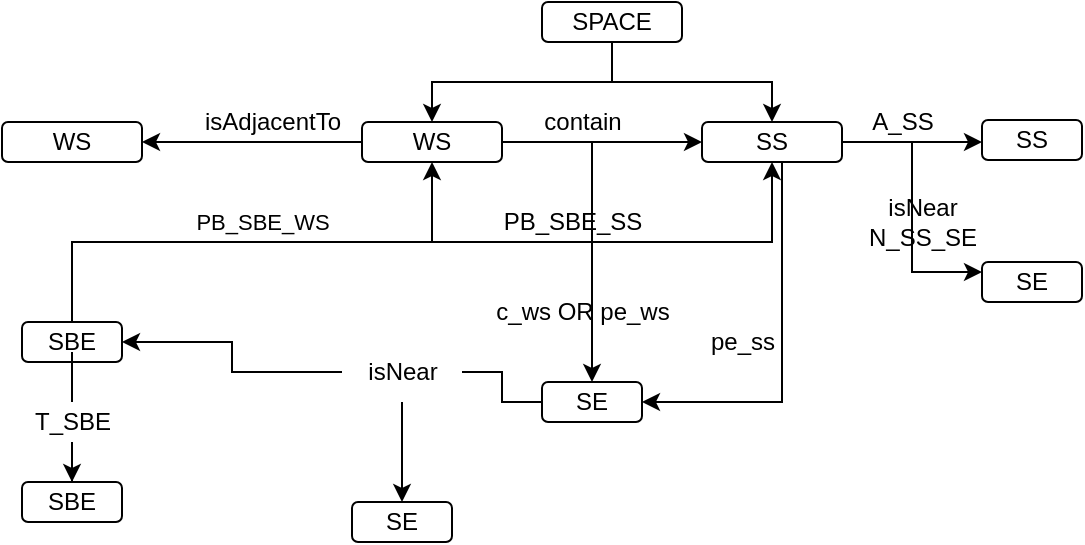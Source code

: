 <mxfile version="20.3.6" type="github">
  <diagram id="ErELyyqygcINiiQIH1-W" name="Page-1">
    <mxGraphModel dx="781" dy="468" grid="1" gridSize="10" guides="1" tooltips="1" connect="1" arrows="1" fold="1" page="1" pageScale="1" pageWidth="850" pageHeight="1100" math="0" shadow="0">
      <root>
        <mxCell id="0" />
        <mxCell id="1" parent="0" />
        <mxCell id="77EVrss8l8WVVtNGQK68-9" style="edgeStyle=orthogonalEdgeStyle;rounded=0;orthogonalLoop=1;jettySize=auto;html=1;entryX=0.5;entryY=0;entryDx=0;entryDy=0;" parent="1" source="77EVrss8l8WVVtNGQK68-1" target="77EVrss8l8WVVtNGQK68-3" edge="1">
          <mxGeometry relative="1" as="geometry">
            <Array as="points">
              <mxPoint x="425" y="80" />
              <mxPoint x="335" y="80" />
            </Array>
          </mxGeometry>
        </mxCell>
        <mxCell id="77EVrss8l8WVVtNGQK68-10" style="edgeStyle=orthogonalEdgeStyle;rounded=0;orthogonalLoop=1;jettySize=auto;html=1;entryX=0.5;entryY=0;entryDx=0;entryDy=0;" parent="1" source="77EVrss8l8WVVtNGQK68-1" target="77EVrss8l8WVVtNGQK68-2" edge="1">
          <mxGeometry relative="1" as="geometry">
            <Array as="points">
              <mxPoint x="425" y="80" />
              <mxPoint x="505" y="80" />
            </Array>
          </mxGeometry>
        </mxCell>
        <mxCell id="77EVrss8l8WVVtNGQK68-1" value="SPACE" style="rounded=1;whiteSpace=wrap;html=1;" parent="1" vertex="1">
          <mxGeometry x="390" y="40" width="70" height="20" as="geometry" />
        </mxCell>
        <mxCell id="77EVrss8l8WVVtNGQK68-17" style="edgeStyle=orthogonalEdgeStyle;rounded=0;orthogonalLoop=1;jettySize=auto;html=1;" parent="1" source="77EVrss8l8WVVtNGQK68-2" edge="1">
          <mxGeometry relative="1" as="geometry">
            <mxPoint x="610" y="110" as="targetPoint" />
          </mxGeometry>
        </mxCell>
        <mxCell id="77EVrss8l8WVVtNGQK68-20" style="edgeStyle=orthogonalEdgeStyle;rounded=0;orthogonalLoop=1;jettySize=auto;html=1;entryX=0;entryY=0.25;entryDx=0;entryDy=0;" parent="1" source="77EVrss8l8WVVtNGQK68-2" target="77EVrss8l8WVVtNGQK68-22" edge="1">
          <mxGeometry relative="1" as="geometry">
            <mxPoint x="530" y="180" as="targetPoint" />
          </mxGeometry>
        </mxCell>
        <mxCell id="77EVrss8l8WVVtNGQK68-41" style="edgeStyle=orthogonalEdgeStyle;rounded=0;orthogonalLoop=1;jettySize=auto;html=1;entryX=1;entryY=0.5;entryDx=0;entryDy=0;" parent="1" source="77EVrss8l8WVVtNGQK68-2" target="77EVrss8l8WVVtNGQK68-37" edge="1">
          <mxGeometry relative="1" as="geometry">
            <Array as="points">
              <mxPoint x="510" y="240" />
            </Array>
          </mxGeometry>
        </mxCell>
        <mxCell id="77EVrss8l8WVVtNGQK68-2" value="SS" style="rounded=1;whiteSpace=wrap;html=1;" parent="1" vertex="1">
          <mxGeometry x="470" y="100" width="70" height="20" as="geometry" />
        </mxCell>
        <mxCell id="77EVrss8l8WVVtNGQK68-11" style="edgeStyle=orthogonalEdgeStyle;rounded=0;orthogonalLoop=1;jettySize=auto;html=1;entryX=0;entryY=0.5;entryDx=0;entryDy=0;" parent="1" source="77EVrss8l8WVVtNGQK68-3" target="77EVrss8l8WVVtNGQK68-2" edge="1">
          <mxGeometry relative="1" as="geometry" />
        </mxCell>
        <mxCell id="77EVrss8l8WVVtNGQK68-14" style="edgeStyle=orthogonalEdgeStyle;rounded=0;orthogonalLoop=1;jettySize=auto;html=1;entryX=1;entryY=0.5;entryDx=0;entryDy=0;" parent="1" source="77EVrss8l8WVVtNGQK68-3" target="77EVrss8l8WVVtNGQK68-13" edge="1">
          <mxGeometry relative="1" as="geometry" />
        </mxCell>
        <mxCell id="77EVrss8l8WVVtNGQK68-39" style="edgeStyle=orthogonalEdgeStyle;rounded=0;orthogonalLoop=1;jettySize=auto;html=1;" parent="1" source="77EVrss8l8WVVtNGQK68-3" target="77EVrss8l8WVVtNGQK68-37" edge="1">
          <mxGeometry relative="1" as="geometry" />
        </mxCell>
        <mxCell id="77EVrss8l8WVVtNGQK68-3" value="WS" style="rounded=1;whiteSpace=wrap;html=1;" parent="1" vertex="1">
          <mxGeometry x="300" y="100" width="70" height="20" as="geometry" />
        </mxCell>
        <mxCell id="77EVrss8l8WVVtNGQK68-12" value="contain" style="text;html=1;align=center;verticalAlign=middle;resizable=0;points=[];autosize=1;strokeColor=none;fillColor=none;" parent="1" vertex="1">
          <mxGeometry x="380" y="85" width="60" height="30" as="geometry" />
        </mxCell>
        <mxCell id="77EVrss8l8WVVtNGQK68-13" value="WS" style="rounded=1;whiteSpace=wrap;html=1;" parent="1" vertex="1">
          <mxGeometry x="120" y="100" width="70" height="20" as="geometry" />
        </mxCell>
        <mxCell id="77EVrss8l8WVVtNGQK68-15" value="isAdjacentTo" style="text;html=1;align=center;verticalAlign=middle;resizable=0;points=[];autosize=1;strokeColor=none;fillColor=none;" parent="1" vertex="1">
          <mxGeometry x="210" y="85" width="90" height="30" as="geometry" />
        </mxCell>
        <mxCell id="77EVrss8l8WVVtNGQK68-18" value="SS" style="rounded=1;whiteSpace=wrap;html=1;" parent="1" vertex="1">
          <mxGeometry x="610" y="99" width="50" height="20" as="geometry" />
        </mxCell>
        <mxCell id="77EVrss8l8WVVtNGQK68-19" value="A_SS" style="text;html=1;align=center;verticalAlign=middle;resizable=0;points=[];autosize=1;strokeColor=none;fillColor=none;" parent="1" vertex="1">
          <mxGeometry x="545" y="85" width="50" height="30" as="geometry" />
        </mxCell>
        <mxCell id="77EVrss8l8WVVtNGQK68-22" value="SE" style="rounded=1;whiteSpace=wrap;html=1;" parent="1" vertex="1">
          <mxGeometry x="610" y="170" width="50" height="20" as="geometry" />
        </mxCell>
        <mxCell id="77EVrss8l8WVVtNGQK68-23" value="isNear&lt;br&gt;N_SS_SE" style="text;html=1;align=center;verticalAlign=middle;resizable=0;points=[];autosize=1;strokeColor=none;fillColor=none;" parent="1" vertex="1">
          <mxGeometry x="540" y="130" width="80" height="40" as="geometry" />
        </mxCell>
        <mxCell id="77EVrss8l8WVVtNGQK68-27" style="edgeStyle=orthogonalEdgeStyle;rounded=0;orthogonalLoop=1;jettySize=auto;html=1;entryX=0.5;entryY=1;entryDx=0;entryDy=0;" parent="1" source="77EVrss8l8WVVtNGQK68-26" target="77EVrss8l8WVVtNGQK68-3" edge="1">
          <mxGeometry relative="1" as="geometry">
            <Array as="points">
              <mxPoint x="155" y="160" />
              <mxPoint x="335" y="160" />
            </Array>
          </mxGeometry>
        </mxCell>
        <mxCell id="77EVrss8l8WVVtNGQK68-28" value="PB_SBE_WS" style="edgeLabel;html=1;align=center;verticalAlign=middle;resizable=0;points=[];" parent="77EVrss8l8WVVtNGQK68-27" vertex="1" connectable="0">
          <mxGeometry x="-0.269" y="9" relative="1" as="geometry">
            <mxPoint x="40" y="-1" as="offset" />
          </mxGeometry>
        </mxCell>
        <mxCell id="77EVrss8l8WVVtNGQK68-30" style="edgeStyle=orthogonalEdgeStyle;rounded=0;orthogonalLoop=1;jettySize=auto;html=1;entryX=0.5;entryY=1;entryDx=0;entryDy=0;startArrow=none;" parent="1" source="77EVrss8l8WVVtNGQK68-31" target="77EVrss8l8WVVtNGQK68-2" edge="1">
          <mxGeometry relative="1" as="geometry">
            <Array as="points">
              <mxPoint x="155" y="160" />
              <mxPoint x="505" y="160" />
            </Array>
          </mxGeometry>
        </mxCell>
        <mxCell id="77EVrss8l8WVVtNGQK68-34" style="edgeStyle=orthogonalEdgeStyle;rounded=0;orthogonalLoop=1;jettySize=auto;html=1;entryX=0.5;entryY=0;entryDx=0;entryDy=0;startArrow=none;" parent="1" source="77EVrss8l8WVVtNGQK68-35" target="77EVrss8l8WVVtNGQK68-33" edge="1">
          <mxGeometry relative="1" as="geometry" />
        </mxCell>
        <mxCell id="77EVrss8l8WVVtNGQK68-26" value="SBE" style="rounded=1;whiteSpace=wrap;html=1;" parent="1" vertex="1">
          <mxGeometry x="130" y="200" width="50" height="20" as="geometry" />
        </mxCell>
        <mxCell id="77EVrss8l8WVVtNGQK68-31" value="PB_SBE_SS" style="text;html=1;align=center;verticalAlign=middle;resizable=0;points=[];autosize=1;strokeColor=none;fillColor=none;" parent="1" vertex="1">
          <mxGeometry x="360" y="135" width="90" height="30" as="geometry" />
        </mxCell>
        <mxCell id="77EVrss8l8WVVtNGQK68-33" value="SBE" style="rounded=1;whiteSpace=wrap;html=1;" parent="1" vertex="1">
          <mxGeometry x="130" y="280" width="50" height="20" as="geometry" />
        </mxCell>
        <mxCell id="77EVrss8l8WVVtNGQK68-35" value="T_SBE" style="text;html=1;align=center;verticalAlign=middle;resizable=0;points=[];autosize=1;strokeColor=none;fillColor=none;" parent="1" vertex="1">
          <mxGeometry x="125" y="235" width="60" height="30" as="geometry" />
        </mxCell>
        <mxCell id="77EVrss8l8WVVtNGQK68-36" value="" style="edgeStyle=orthogonalEdgeStyle;rounded=0;orthogonalLoop=1;jettySize=auto;html=1;entryX=0.5;entryY=0;entryDx=0;entryDy=0;endArrow=none;" parent="1" source="77EVrss8l8WVVtNGQK68-26" target="77EVrss8l8WVVtNGQK68-35" edge="1">
          <mxGeometry relative="1" as="geometry">
            <mxPoint x="155" y="220" as="sourcePoint" />
            <mxPoint x="155" y="280" as="targetPoint" />
          </mxGeometry>
        </mxCell>
        <mxCell id="TsVpcSHaJBfa9HHYW7ls-3" style="edgeStyle=orthogonalEdgeStyle;rounded=0;orthogonalLoop=1;jettySize=auto;html=1;entryX=1;entryY=0.5;entryDx=0;entryDy=0;startArrow=none;" parent="1" source="TsVpcSHaJBfa9HHYW7ls-4" target="77EVrss8l8WVVtNGQK68-26" edge="1">
          <mxGeometry relative="1" as="geometry" />
        </mxCell>
        <mxCell id="77EVrss8l8WVVtNGQK68-37" value="SE" style="rounded=1;whiteSpace=wrap;html=1;" parent="1" vertex="1">
          <mxGeometry x="390" y="230" width="50" height="20" as="geometry" />
        </mxCell>
        <mxCell id="77EVrss8l8WVVtNGQK68-40" value="c_ws OR pe_ws" style="text;html=1;align=center;verticalAlign=middle;resizable=0;points=[];autosize=1;strokeColor=none;fillColor=none;" parent="1" vertex="1">
          <mxGeometry x="355" y="180" width="110" height="30" as="geometry" />
        </mxCell>
        <mxCell id="TsVpcSHaJBfa9HHYW7ls-2" value="pe_ss" style="text;html=1;align=center;verticalAlign=middle;resizable=0;points=[];autosize=1;strokeColor=none;fillColor=none;" parent="1" vertex="1">
          <mxGeometry x="460" y="195" width="60" height="30" as="geometry" />
        </mxCell>
        <mxCell id="TsVpcSHaJBfa9HHYW7ls-8" style="edgeStyle=orthogonalEdgeStyle;rounded=0;orthogonalLoop=1;jettySize=auto;html=1;entryX=0.5;entryY=0;entryDx=0;entryDy=0;" parent="1" source="TsVpcSHaJBfa9HHYW7ls-4" target="TsVpcSHaJBfa9HHYW7ls-6" edge="1">
          <mxGeometry relative="1" as="geometry" />
        </mxCell>
        <mxCell id="TsVpcSHaJBfa9HHYW7ls-4" value="isNear" style="text;html=1;align=center;verticalAlign=middle;resizable=0;points=[];autosize=1;strokeColor=none;fillColor=none;" parent="1" vertex="1">
          <mxGeometry x="290" y="210" width="60" height="30" as="geometry" />
        </mxCell>
        <mxCell id="TsVpcSHaJBfa9HHYW7ls-5" value="" style="edgeStyle=orthogonalEdgeStyle;rounded=0;orthogonalLoop=1;jettySize=auto;html=1;entryX=1;entryY=0.5;entryDx=0;entryDy=0;endArrow=none;" parent="1" source="77EVrss8l8WVVtNGQK68-37" target="TsVpcSHaJBfa9HHYW7ls-4" edge="1">
          <mxGeometry relative="1" as="geometry">
            <mxPoint x="390" y="240" as="sourcePoint" />
            <mxPoint x="180" y="210" as="targetPoint" />
          </mxGeometry>
        </mxCell>
        <mxCell id="TsVpcSHaJBfa9HHYW7ls-6" value="SE" style="rounded=1;whiteSpace=wrap;html=1;" parent="1" vertex="1">
          <mxGeometry x="295" y="290" width="50" height="20" as="geometry" />
        </mxCell>
      </root>
    </mxGraphModel>
  </diagram>
</mxfile>
